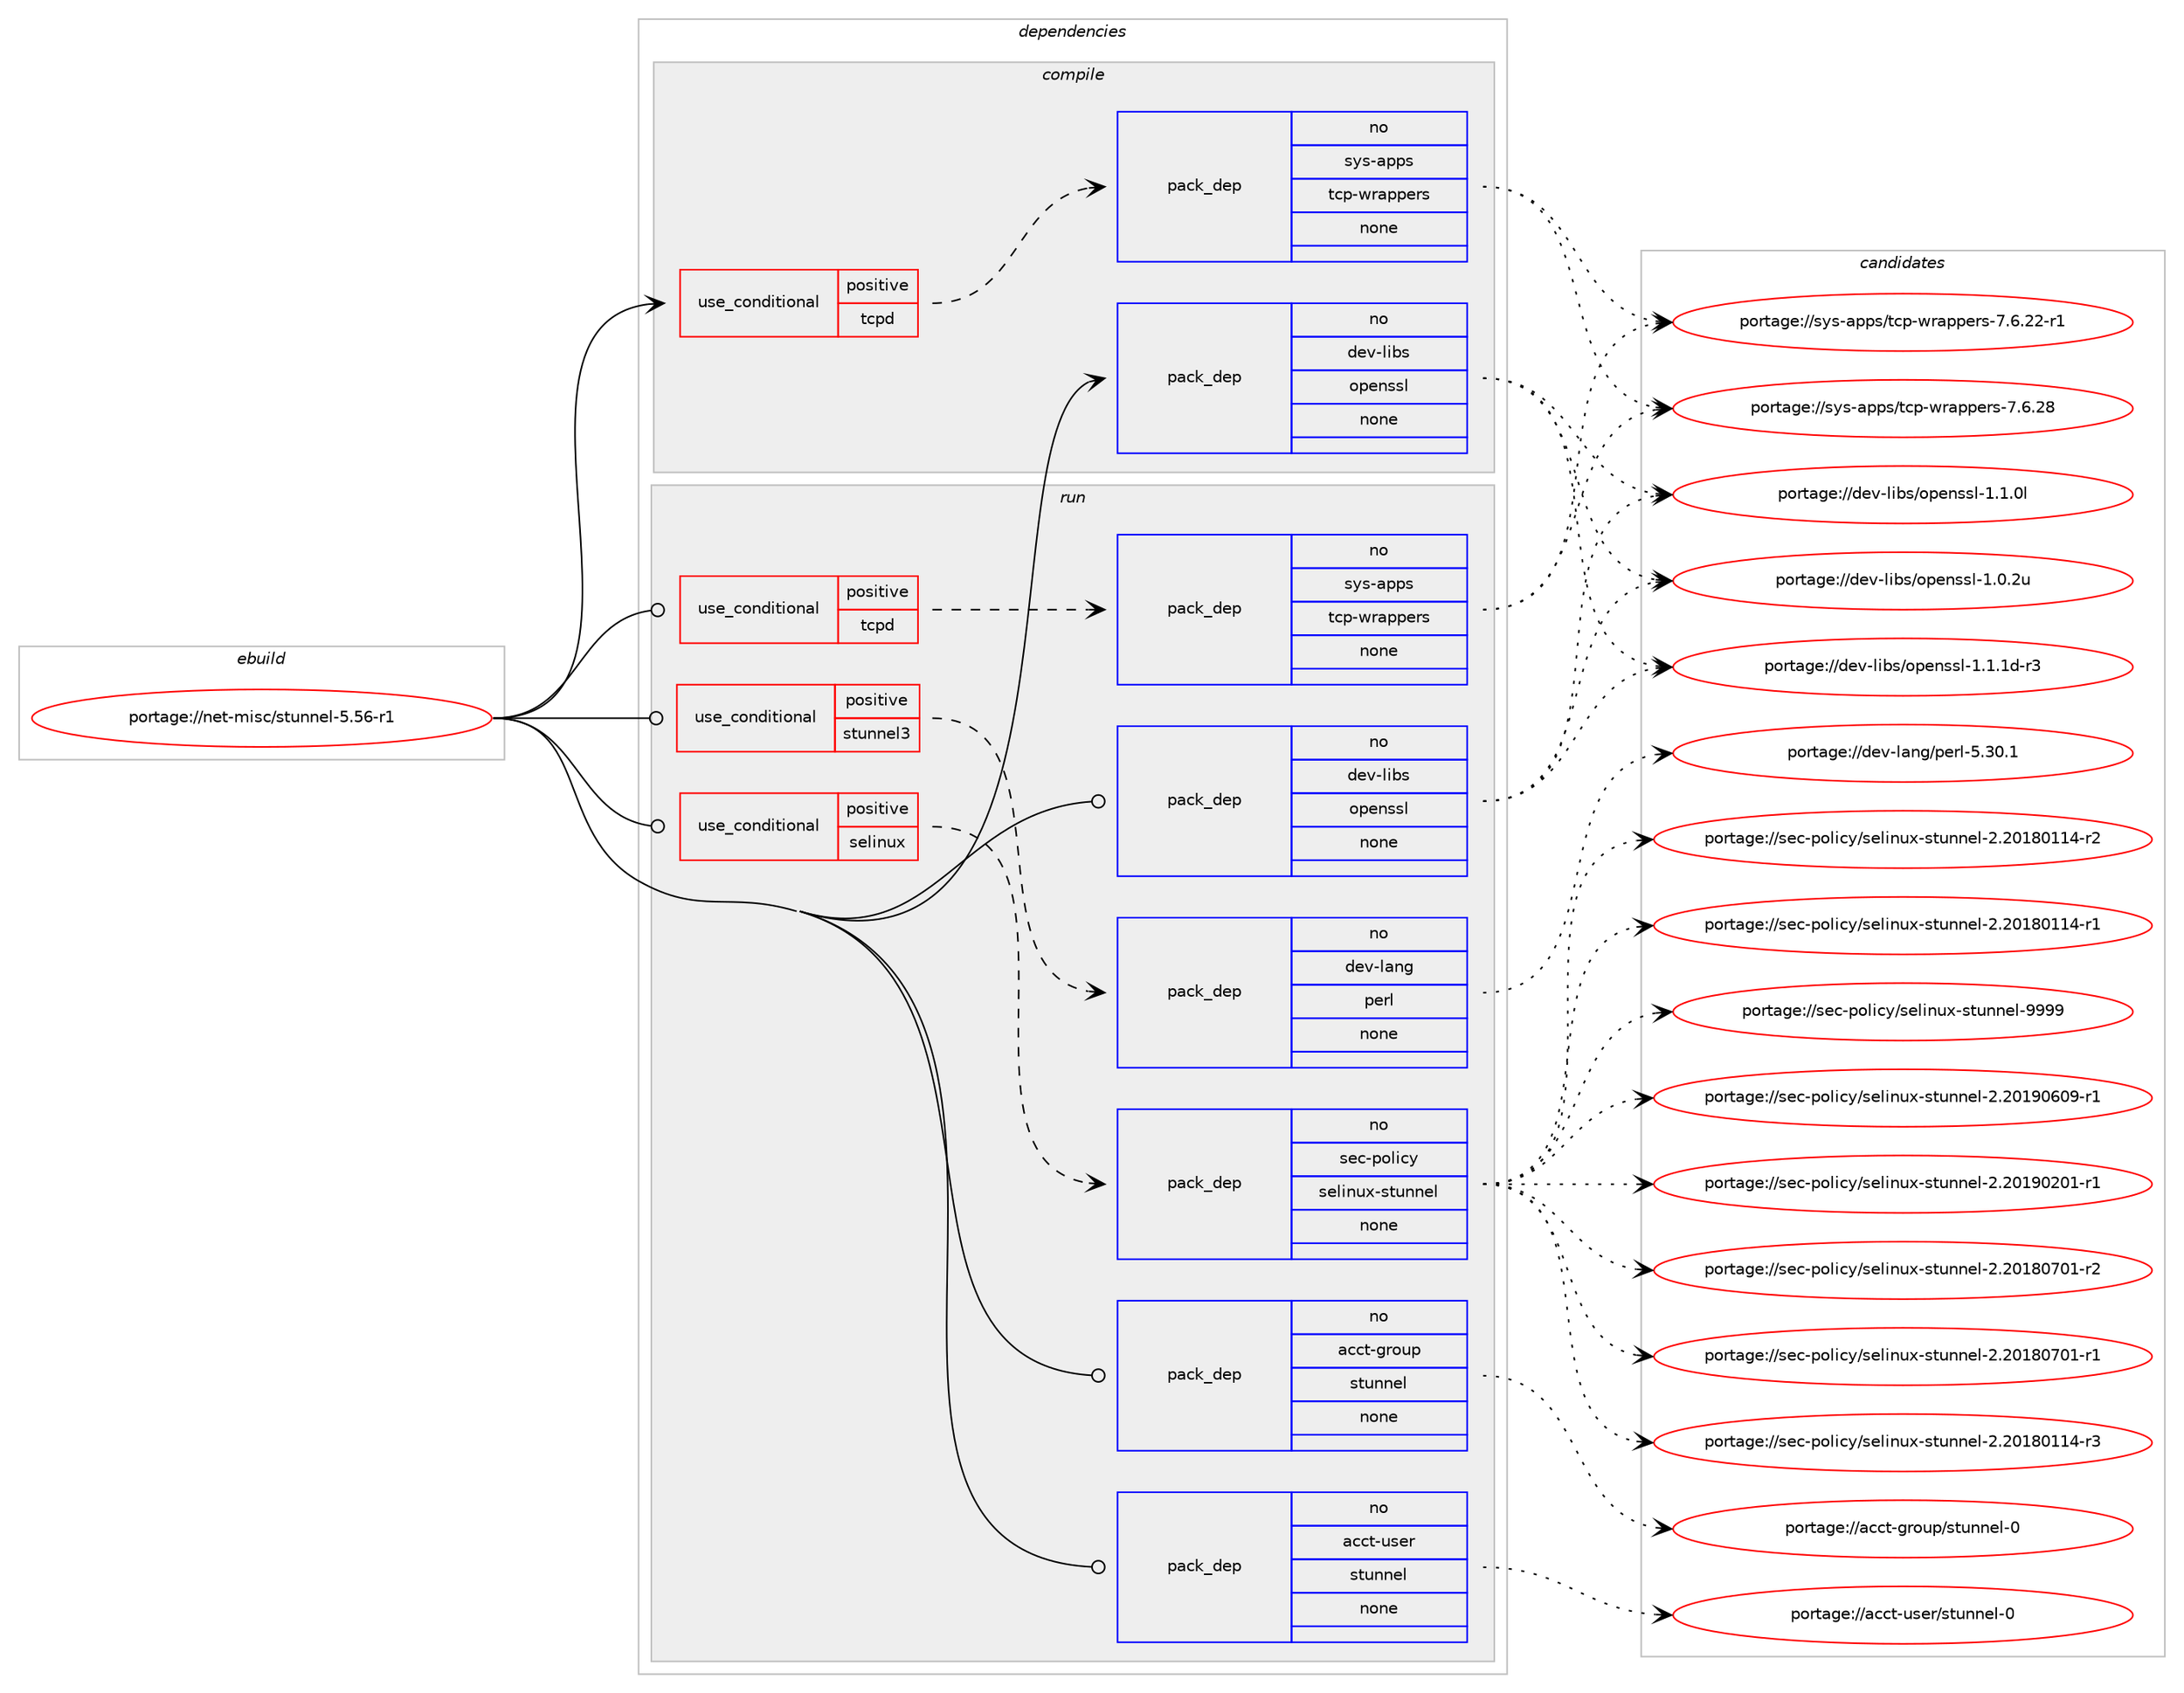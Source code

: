 digraph prolog {

# *************
# Graph options
# *************

newrank=true;
concentrate=true;
compound=true;
graph [rankdir=LR,fontname=Helvetica,fontsize=10,ranksep=1.5];#, ranksep=2.5, nodesep=0.2];
edge  [arrowhead=vee];
node  [fontname=Helvetica,fontsize=10];

# **********
# The ebuild
# **********

subgraph cluster_leftcol {
color=gray;
rank=same;
label=<<i>ebuild</i>>;
id [label="portage://net-misc/stunnel-5.56-r1", color=red, width=4, href="../net-misc/stunnel-5.56-r1.svg"];
}

# ****************
# The dependencies
# ****************

subgraph cluster_midcol {
color=gray;
label=<<i>dependencies</i>>;
subgraph cluster_compile {
fillcolor="#eeeeee";
style=filled;
label=<<i>compile</i>>;
subgraph cond24801 {
dependency121251 [label=<<TABLE BORDER="0" CELLBORDER="1" CELLSPACING="0" CELLPADDING="4"><TR><TD ROWSPAN="3" CELLPADDING="10">use_conditional</TD></TR><TR><TD>positive</TD></TR><TR><TD>tcpd</TD></TR></TABLE>>, shape=none, color=red];
subgraph pack94440 {
dependency121252 [label=<<TABLE BORDER="0" CELLBORDER="1" CELLSPACING="0" CELLPADDING="4" WIDTH="220"><TR><TD ROWSPAN="6" CELLPADDING="30">pack_dep</TD></TR><TR><TD WIDTH="110">no</TD></TR><TR><TD>sys-apps</TD></TR><TR><TD>tcp-wrappers</TD></TR><TR><TD>none</TD></TR><TR><TD></TD></TR></TABLE>>, shape=none, color=blue];
}
dependency121251:e -> dependency121252:w [weight=20,style="dashed",arrowhead="vee"];
}
id:e -> dependency121251:w [weight=20,style="solid",arrowhead="vee"];
subgraph pack94441 {
dependency121253 [label=<<TABLE BORDER="0" CELLBORDER="1" CELLSPACING="0" CELLPADDING="4" WIDTH="220"><TR><TD ROWSPAN="6" CELLPADDING="30">pack_dep</TD></TR><TR><TD WIDTH="110">no</TD></TR><TR><TD>dev-libs</TD></TR><TR><TD>openssl</TD></TR><TR><TD>none</TD></TR><TR><TD></TD></TR></TABLE>>, shape=none, color=blue];
}
id:e -> dependency121253:w [weight=20,style="solid",arrowhead="vee"];
}
subgraph cluster_compileandrun {
fillcolor="#eeeeee";
style=filled;
label=<<i>compile and run</i>>;
}
subgraph cluster_run {
fillcolor="#eeeeee";
style=filled;
label=<<i>run</i>>;
subgraph cond24802 {
dependency121254 [label=<<TABLE BORDER="0" CELLBORDER="1" CELLSPACING="0" CELLPADDING="4"><TR><TD ROWSPAN="3" CELLPADDING="10">use_conditional</TD></TR><TR><TD>positive</TD></TR><TR><TD>selinux</TD></TR></TABLE>>, shape=none, color=red];
subgraph pack94442 {
dependency121255 [label=<<TABLE BORDER="0" CELLBORDER="1" CELLSPACING="0" CELLPADDING="4" WIDTH="220"><TR><TD ROWSPAN="6" CELLPADDING="30">pack_dep</TD></TR><TR><TD WIDTH="110">no</TD></TR><TR><TD>sec-policy</TD></TR><TR><TD>selinux-stunnel</TD></TR><TR><TD>none</TD></TR><TR><TD></TD></TR></TABLE>>, shape=none, color=blue];
}
dependency121254:e -> dependency121255:w [weight=20,style="dashed",arrowhead="vee"];
}
id:e -> dependency121254:w [weight=20,style="solid",arrowhead="odot"];
subgraph cond24803 {
dependency121256 [label=<<TABLE BORDER="0" CELLBORDER="1" CELLSPACING="0" CELLPADDING="4"><TR><TD ROWSPAN="3" CELLPADDING="10">use_conditional</TD></TR><TR><TD>positive</TD></TR><TR><TD>stunnel3</TD></TR></TABLE>>, shape=none, color=red];
subgraph pack94443 {
dependency121257 [label=<<TABLE BORDER="0" CELLBORDER="1" CELLSPACING="0" CELLPADDING="4" WIDTH="220"><TR><TD ROWSPAN="6" CELLPADDING="30">pack_dep</TD></TR><TR><TD WIDTH="110">no</TD></TR><TR><TD>dev-lang</TD></TR><TR><TD>perl</TD></TR><TR><TD>none</TD></TR><TR><TD></TD></TR></TABLE>>, shape=none, color=blue];
}
dependency121256:e -> dependency121257:w [weight=20,style="dashed",arrowhead="vee"];
}
id:e -> dependency121256:w [weight=20,style="solid",arrowhead="odot"];
subgraph cond24804 {
dependency121258 [label=<<TABLE BORDER="0" CELLBORDER="1" CELLSPACING="0" CELLPADDING="4"><TR><TD ROWSPAN="3" CELLPADDING="10">use_conditional</TD></TR><TR><TD>positive</TD></TR><TR><TD>tcpd</TD></TR></TABLE>>, shape=none, color=red];
subgraph pack94444 {
dependency121259 [label=<<TABLE BORDER="0" CELLBORDER="1" CELLSPACING="0" CELLPADDING="4" WIDTH="220"><TR><TD ROWSPAN="6" CELLPADDING="30">pack_dep</TD></TR><TR><TD WIDTH="110">no</TD></TR><TR><TD>sys-apps</TD></TR><TR><TD>tcp-wrappers</TD></TR><TR><TD>none</TD></TR><TR><TD></TD></TR></TABLE>>, shape=none, color=blue];
}
dependency121258:e -> dependency121259:w [weight=20,style="dashed",arrowhead="vee"];
}
id:e -> dependency121258:w [weight=20,style="solid",arrowhead="odot"];
subgraph pack94445 {
dependency121260 [label=<<TABLE BORDER="0" CELLBORDER="1" CELLSPACING="0" CELLPADDING="4" WIDTH="220"><TR><TD ROWSPAN="6" CELLPADDING="30">pack_dep</TD></TR><TR><TD WIDTH="110">no</TD></TR><TR><TD>acct-group</TD></TR><TR><TD>stunnel</TD></TR><TR><TD>none</TD></TR><TR><TD></TD></TR></TABLE>>, shape=none, color=blue];
}
id:e -> dependency121260:w [weight=20,style="solid",arrowhead="odot"];
subgraph pack94446 {
dependency121261 [label=<<TABLE BORDER="0" CELLBORDER="1" CELLSPACING="0" CELLPADDING="4" WIDTH="220"><TR><TD ROWSPAN="6" CELLPADDING="30">pack_dep</TD></TR><TR><TD WIDTH="110">no</TD></TR><TR><TD>acct-user</TD></TR><TR><TD>stunnel</TD></TR><TR><TD>none</TD></TR><TR><TD></TD></TR></TABLE>>, shape=none, color=blue];
}
id:e -> dependency121261:w [weight=20,style="solid",arrowhead="odot"];
subgraph pack94447 {
dependency121262 [label=<<TABLE BORDER="0" CELLBORDER="1" CELLSPACING="0" CELLPADDING="4" WIDTH="220"><TR><TD ROWSPAN="6" CELLPADDING="30">pack_dep</TD></TR><TR><TD WIDTH="110">no</TD></TR><TR><TD>dev-libs</TD></TR><TR><TD>openssl</TD></TR><TR><TD>none</TD></TR><TR><TD></TD></TR></TABLE>>, shape=none, color=blue];
}
id:e -> dependency121262:w [weight=20,style="solid",arrowhead="odot"];
}
}

# **************
# The candidates
# **************

subgraph cluster_choices {
rank=same;
color=gray;
label=<<i>candidates</i>>;

subgraph choice94440 {
color=black;
nodesep=1;
choice11512111545971121121154711699112451191149711211210111411545554654465056 [label="portage://sys-apps/tcp-wrappers-7.6.28", color=red, width=4,href="../sys-apps/tcp-wrappers-7.6.28.svg"];
choice115121115459711211211547116991124511911497112112101114115455546544650504511449 [label="portage://sys-apps/tcp-wrappers-7.6.22-r1", color=red, width=4,href="../sys-apps/tcp-wrappers-7.6.22-r1.svg"];
dependency121252:e -> choice11512111545971121121154711699112451191149711211210111411545554654465056:w [style=dotted,weight="100"];
dependency121252:e -> choice115121115459711211211547116991124511911497112112101114115455546544650504511449:w [style=dotted,weight="100"];
}
subgraph choice94441 {
color=black;
nodesep=1;
choice1001011184510810598115471111121011101151151084549464946491004511451 [label="portage://dev-libs/openssl-1.1.1d-r3", color=red, width=4,href="../dev-libs/openssl-1.1.1d-r3.svg"];
choice100101118451081059811547111112101110115115108454946494648108 [label="portage://dev-libs/openssl-1.1.0l", color=red, width=4,href="../dev-libs/openssl-1.1.0l.svg"];
choice100101118451081059811547111112101110115115108454946484650117 [label="portage://dev-libs/openssl-1.0.2u", color=red, width=4,href="../dev-libs/openssl-1.0.2u.svg"];
dependency121253:e -> choice1001011184510810598115471111121011101151151084549464946491004511451:w [style=dotted,weight="100"];
dependency121253:e -> choice100101118451081059811547111112101110115115108454946494648108:w [style=dotted,weight="100"];
dependency121253:e -> choice100101118451081059811547111112101110115115108454946484650117:w [style=dotted,weight="100"];
}
subgraph choice94442 {
color=black;
nodesep=1;
choice11510199451121111081059912147115101108105110117120451151161171101101011084557575757 [label="portage://sec-policy/selinux-stunnel-9999", color=red, width=4,href="../sec-policy/selinux-stunnel-9999.svg"];
choice115101994511211110810599121471151011081051101171204511511611711011010110845504650484957485448574511449 [label="portage://sec-policy/selinux-stunnel-2.20190609-r1", color=red, width=4,href="../sec-policy/selinux-stunnel-2.20190609-r1.svg"];
choice115101994511211110810599121471151011081051101171204511511611711011010110845504650484957485048494511449 [label="portage://sec-policy/selinux-stunnel-2.20190201-r1", color=red, width=4,href="../sec-policy/selinux-stunnel-2.20190201-r1.svg"];
choice115101994511211110810599121471151011081051101171204511511611711011010110845504650484956485548494511450 [label="portage://sec-policy/selinux-stunnel-2.20180701-r2", color=red, width=4,href="../sec-policy/selinux-stunnel-2.20180701-r2.svg"];
choice115101994511211110810599121471151011081051101171204511511611711011010110845504650484956485548494511449 [label="portage://sec-policy/selinux-stunnel-2.20180701-r1", color=red, width=4,href="../sec-policy/selinux-stunnel-2.20180701-r1.svg"];
choice115101994511211110810599121471151011081051101171204511511611711011010110845504650484956484949524511451 [label="portage://sec-policy/selinux-stunnel-2.20180114-r3", color=red, width=4,href="../sec-policy/selinux-stunnel-2.20180114-r3.svg"];
choice115101994511211110810599121471151011081051101171204511511611711011010110845504650484956484949524511450 [label="portage://sec-policy/selinux-stunnel-2.20180114-r2", color=red, width=4,href="../sec-policy/selinux-stunnel-2.20180114-r2.svg"];
choice115101994511211110810599121471151011081051101171204511511611711011010110845504650484956484949524511449 [label="portage://sec-policy/selinux-stunnel-2.20180114-r1", color=red, width=4,href="../sec-policy/selinux-stunnel-2.20180114-r1.svg"];
dependency121255:e -> choice11510199451121111081059912147115101108105110117120451151161171101101011084557575757:w [style=dotted,weight="100"];
dependency121255:e -> choice115101994511211110810599121471151011081051101171204511511611711011010110845504650484957485448574511449:w [style=dotted,weight="100"];
dependency121255:e -> choice115101994511211110810599121471151011081051101171204511511611711011010110845504650484957485048494511449:w [style=dotted,weight="100"];
dependency121255:e -> choice115101994511211110810599121471151011081051101171204511511611711011010110845504650484956485548494511450:w [style=dotted,weight="100"];
dependency121255:e -> choice115101994511211110810599121471151011081051101171204511511611711011010110845504650484956485548494511449:w [style=dotted,weight="100"];
dependency121255:e -> choice115101994511211110810599121471151011081051101171204511511611711011010110845504650484956484949524511451:w [style=dotted,weight="100"];
dependency121255:e -> choice115101994511211110810599121471151011081051101171204511511611711011010110845504650484956484949524511450:w [style=dotted,weight="100"];
dependency121255:e -> choice115101994511211110810599121471151011081051101171204511511611711011010110845504650484956484949524511449:w [style=dotted,weight="100"];
}
subgraph choice94443 {
color=black;
nodesep=1;
choice10010111845108971101034711210111410845534651484649 [label="portage://dev-lang/perl-5.30.1", color=red, width=4,href="../dev-lang/perl-5.30.1.svg"];
dependency121257:e -> choice10010111845108971101034711210111410845534651484649:w [style=dotted,weight="100"];
}
subgraph choice94444 {
color=black;
nodesep=1;
choice11512111545971121121154711699112451191149711211210111411545554654465056 [label="portage://sys-apps/tcp-wrappers-7.6.28", color=red, width=4,href="../sys-apps/tcp-wrappers-7.6.28.svg"];
choice115121115459711211211547116991124511911497112112101114115455546544650504511449 [label="portage://sys-apps/tcp-wrappers-7.6.22-r1", color=red, width=4,href="../sys-apps/tcp-wrappers-7.6.22-r1.svg"];
dependency121259:e -> choice11512111545971121121154711699112451191149711211210111411545554654465056:w [style=dotted,weight="100"];
dependency121259:e -> choice115121115459711211211547116991124511911497112112101114115455546544650504511449:w [style=dotted,weight="100"];
}
subgraph choice94445 {
color=black;
nodesep=1;
choice97999911645103114111117112471151161171101101011084548 [label="portage://acct-group/stunnel-0", color=red, width=4,href="../acct-group/stunnel-0.svg"];
dependency121260:e -> choice97999911645103114111117112471151161171101101011084548:w [style=dotted,weight="100"];
}
subgraph choice94446 {
color=black;
nodesep=1;
choice97999911645117115101114471151161171101101011084548 [label="portage://acct-user/stunnel-0", color=red, width=4,href="../acct-user/stunnel-0.svg"];
dependency121261:e -> choice97999911645117115101114471151161171101101011084548:w [style=dotted,weight="100"];
}
subgraph choice94447 {
color=black;
nodesep=1;
choice1001011184510810598115471111121011101151151084549464946491004511451 [label="portage://dev-libs/openssl-1.1.1d-r3", color=red, width=4,href="../dev-libs/openssl-1.1.1d-r3.svg"];
choice100101118451081059811547111112101110115115108454946494648108 [label="portage://dev-libs/openssl-1.1.0l", color=red, width=4,href="../dev-libs/openssl-1.1.0l.svg"];
choice100101118451081059811547111112101110115115108454946484650117 [label="portage://dev-libs/openssl-1.0.2u", color=red, width=4,href="../dev-libs/openssl-1.0.2u.svg"];
dependency121262:e -> choice1001011184510810598115471111121011101151151084549464946491004511451:w [style=dotted,weight="100"];
dependency121262:e -> choice100101118451081059811547111112101110115115108454946494648108:w [style=dotted,weight="100"];
dependency121262:e -> choice100101118451081059811547111112101110115115108454946484650117:w [style=dotted,weight="100"];
}
}

}
